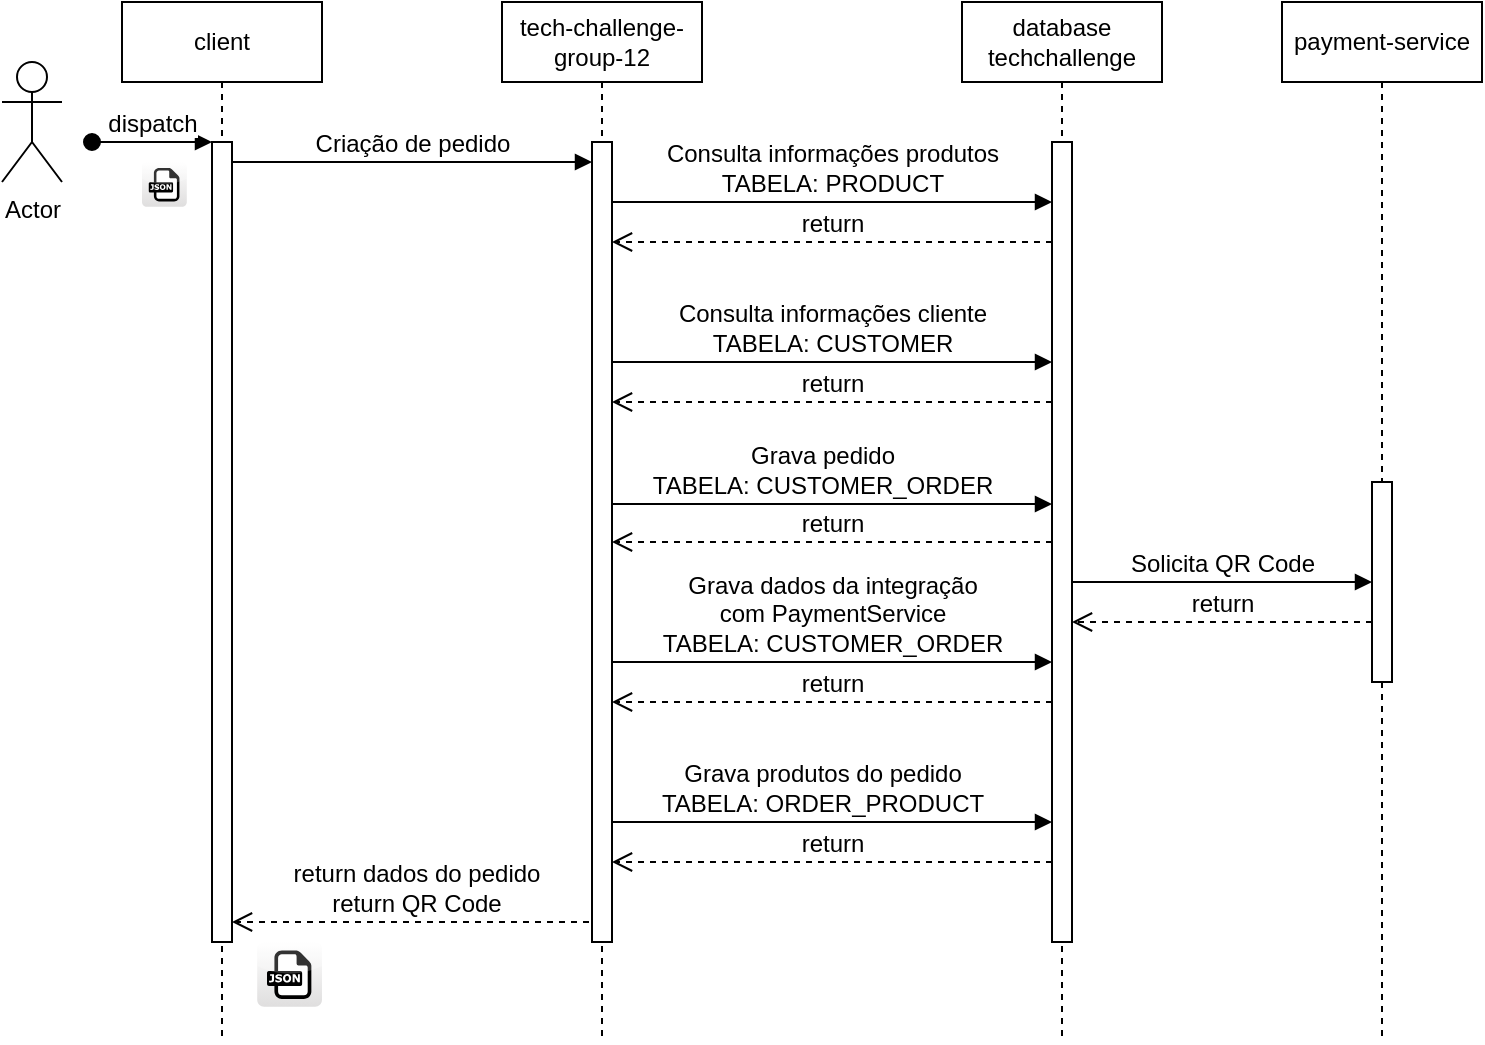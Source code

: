 <mxfile version="24.7.17">
  <diagram name="Page-1" id="2YBvvXClWsGukQMizWep">
    <mxGraphModel dx="1536" dy="547" grid="1" gridSize="10" guides="1" tooltips="1" connect="1" arrows="1" fold="1" page="1" pageScale="1" pageWidth="850" pageHeight="1100" math="0" shadow="0">
      <root>
        <mxCell id="0" />
        <mxCell id="1" parent="0" />
        <mxCell id="aM9ryv3xv72pqoxQDRHE-1" value="client" style="shape=umlLifeline;perimeter=lifelinePerimeter;whiteSpace=wrap;html=1;container=0;dropTarget=0;collapsible=0;recursiveResize=0;outlineConnect=0;portConstraint=eastwest;newEdgeStyle={&quot;edgeStyle&quot;:&quot;elbowEdgeStyle&quot;,&quot;elbow&quot;:&quot;vertical&quot;,&quot;curved&quot;:0,&quot;rounded&quot;:0};fontSize=12;" parent="1" vertex="1">
          <mxGeometry x="80" y="40" width="100" height="520" as="geometry" />
        </mxCell>
        <mxCell id="aM9ryv3xv72pqoxQDRHE-2" value="" style="html=1;points=[];perimeter=orthogonalPerimeter;outlineConnect=0;targetShapes=umlLifeline;portConstraint=eastwest;newEdgeStyle={&quot;edgeStyle&quot;:&quot;elbowEdgeStyle&quot;,&quot;elbow&quot;:&quot;vertical&quot;,&quot;curved&quot;:0,&quot;rounded&quot;:0};fontSize=12;" parent="aM9ryv3xv72pqoxQDRHE-1" vertex="1">
          <mxGeometry x="45" y="70" width="10" height="400" as="geometry" />
        </mxCell>
        <mxCell id="aM9ryv3xv72pqoxQDRHE-3" value="dispatch" style="html=1;verticalAlign=bottom;startArrow=oval;endArrow=block;startSize=8;edgeStyle=elbowEdgeStyle;elbow=vertical;curved=0;rounded=0;fontSize=12;" parent="aM9ryv3xv72pqoxQDRHE-1" target="aM9ryv3xv72pqoxQDRHE-2" edge="1">
          <mxGeometry relative="1" as="geometry">
            <mxPoint x="-15" y="70" as="sourcePoint" />
          </mxGeometry>
        </mxCell>
        <mxCell id="aM9ryv3xv72pqoxQDRHE-7" value="Criação de pedido" style="html=1;verticalAlign=bottom;endArrow=block;edgeStyle=elbowEdgeStyle;elbow=vertical;curved=0;rounded=0;fontSize=12;" parent="1" source="aM9ryv3xv72pqoxQDRHE-2" target="Ftf5trDqvGnBrvdmExgI-2" edge="1">
          <mxGeometry relative="1" as="geometry">
            <mxPoint x="235" y="130" as="sourcePoint" />
            <Array as="points">
              <mxPoint x="220" y="120" />
            </Array>
            <mxPoint x="305" y="120" as="targetPoint" />
          </mxGeometry>
        </mxCell>
        <mxCell id="aM9ryv3xv72pqoxQDRHE-8" value="return dados do pedido&lt;br style=&quot;font-size: 12px;&quot;&gt;return QR Code" style="html=1;verticalAlign=bottom;endArrow=open;dashed=1;endSize=8;edgeStyle=elbowEdgeStyle;elbow=vertical;curved=0;rounded=0;fontSize=12;" parent="1" edge="1">
          <mxGeometry relative="1" as="geometry">
            <mxPoint x="135" y="500" as="targetPoint" />
            <Array as="points">
              <mxPoint x="230" y="500" />
            </Array>
            <mxPoint x="319.5" y="500" as="sourcePoint" />
          </mxGeometry>
        </mxCell>
        <mxCell id="Ftf5trDqvGnBrvdmExgI-1" value="tech-challenge-group-12" style="shape=umlLifeline;perimeter=lifelinePerimeter;whiteSpace=wrap;html=1;container=0;dropTarget=0;collapsible=0;recursiveResize=0;outlineConnect=0;portConstraint=eastwest;newEdgeStyle={&quot;edgeStyle&quot;:&quot;elbowEdgeStyle&quot;,&quot;elbow&quot;:&quot;vertical&quot;,&quot;curved&quot;:0,&quot;rounded&quot;:0};fontSize=12;" vertex="1" parent="1">
          <mxGeometry x="270" y="40" width="100" height="520" as="geometry" />
        </mxCell>
        <mxCell id="Ftf5trDqvGnBrvdmExgI-2" value="" style="html=1;points=[];perimeter=orthogonalPerimeter;outlineConnect=0;targetShapes=umlLifeline;portConstraint=eastwest;newEdgeStyle={&quot;edgeStyle&quot;:&quot;elbowEdgeStyle&quot;,&quot;elbow&quot;:&quot;vertical&quot;,&quot;curved&quot;:0,&quot;rounded&quot;:0};fontSize=12;" vertex="1" parent="Ftf5trDqvGnBrvdmExgI-1">
          <mxGeometry x="45" y="70" width="10" height="400" as="geometry" />
        </mxCell>
        <mxCell id="Ftf5trDqvGnBrvdmExgI-13" value="database&lt;br style=&quot;font-size: 12px;&quot;&gt;techchallenge" style="shape=umlLifeline;perimeter=lifelinePerimeter;whiteSpace=wrap;html=1;container=0;dropTarget=0;collapsible=0;recursiveResize=0;outlineConnect=0;portConstraint=eastwest;newEdgeStyle={&quot;edgeStyle&quot;:&quot;elbowEdgeStyle&quot;,&quot;elbow&quot;:&quot;vertical&quot;,&quot;curved&quot;:0,&quot;rounded&quot;:0};fontSize=12;" vertex="1" parent="1">
          <mxGeometry x="500" y="40" width="100" height="520" as="geometry" />
        </mxCell>
        <mxCell id="Ftf5trDqvGnBrvdmExgI-14" value="" style="html=1;points=[];perimeter=orthogonalPerimeter;outlineConnect=0;targetShapes=umlLifeline;portConstraint=eastwest;newEdgeStyle={&quot;edgeStyle&quot;:&quot;elbowEdgeStyle&quot;,&quot;elbow&quot;:&quot;vertical&quot;,&quot;curved&quot;:0,&quot;rounded&quot;:0};fontSize=12;" vertex="1" parent="Ftf5trDqvGnBrvdmExgI-13">
          <mxGeometry x="45" y="70" width="10" height="400" as="geometry" />
        </mxCell>
        <mxCell id="Ftf5trDqvGnBrvdmExgI-15" value="Consulta informações produtos&lt;div style=&quot;font-size: 12px;&quot;&gt;TABELA:&amp;nbsp;PRODUCT&lt;/div&gt;" style="html=1;verticalAlign=bottom;endArrow=block;edgeStyle=elbowEdgeStyle;elbow=vertical;curved=0;rounded=0;fontSize=12;" edge="1" parent="1" source="Ftf5trDqvGnBrvdmExgI-2" target="Ftf5trDqvGnBrvdmExgI-14">
          <mxGeometry relative="1" as="geometry">
            <mxPoint x="350" y="140" as="sourcePoint" />
            <Array as="points">
              <mxPoint x="435" y="140" />
            </Array>
            <mxPoint x="530" y="140" as="targetPoint" />
          </mxGeometry>
        </mxCell>
        <mxCell id="Ftf5trDqvGnBrvdmExgI-16" value="return" style="html=1;verticalAlign=bottom;endArrow=open;dashed=1;endSize=8;edgeStyle=elbowEdgeStyle;elbow=vertical;curved=0;rounded=0;fontSize=12;" edge="1" parent="1" source="Ftf5trDqvGnBrvdmExgI-14">
          <mxGeometry relative="1" as="geometry">
            <mxPoint x="325" y="160" as="targetPoint" />
            <Array as="points">
              <mxPoint x="415" y="160" />
            </Array>
            <mxPoint x="505" y="160" as="sourcePoint" />
          </mxGeometry>
        </mxCell>
        <mxCell id="Ftf5trDqvGnBrvdmExgI-17" value="Consulta informações cliente&lt;div style=&quot;font-size: 12px;&quot;&gt;TABELA:&amp;nbsp;CUSTOMER&lt;/div&gt;" style="html=1;verticalAlign=bottom;endArrow=block;edgeStyle=elbowEdgeStyle;elbow=vertical;curved=0;rounded=0;fontSize=12;" edge="1" parent="1" source="Ftf5trDqvGnBrvdmExgI-2" target="Ftf5trDqvGnBrvdmExgI-14">
          <mxGeometry relative="1" as="geometry">
            <mxPoint x="360" y="220" as="sourcePoint" />
            <Array as="points">
              <mxPoint x="470" y="220" />
            </Array>
            <mxPoint x="540" y="220" as="targetPoint" />
          </mxGeometry>
        </mxCell>
        <mxCell id="Ftf5trDqvGnBrvdmExgI-18" value="return" style="html=1;verticalAlign=bottom;endArrow=open;dashed=1;endSize=8;edgeStyle=elbowEdgeStyle;elbow=vertical;curved=0;rounded=0;fontSize=12;" edge="1" parent="1" source="Ftf5trDqvGnBrvdmExgI-14">
          <mxGeometry relative="1" as="geometry">
            <mxPoint x="325" y="240" as="targetPoint" />
            <Array as="points">
              <mxPoint x="400" y="240" />
            </Array>
            <mxPoint x="505" y="240" as="sourcePoint" />
          </mxGeometry>
        </mxCell>
        <mxCell id="Ftf5trDqvGnBrvdmExgI-19" value="Grava pedido&lt;div style=&quot;font-size: 12px;&quot;&gt;TABELA:&amp;nbsp;CUSTOMER_ORDER&lt;/div&gt;" style="html=1;verticalAlign=bottom;endArrow=block;edgeStyle=elbowEdgeStyle;elbow=vertical;curved=0;rounded=0;fontSize=12;" edge="1" parent="1" target="Ftf5trDqvGnBrvdmExgI-14">
          <mxGeometry relative="1" as="geometry">
            <mxPoint x="325" y="281" as="sourcePoint" />
            <Array as="points">
              <mxPoint x="320" y="291" />
            </Array>
            <mxPoint x="505" y="281" as="targetPoint" />
          </mxGeometry>
        </mxCell>
        <mxCell id="Ftf5trDqvGnBrvdmExgI-20" value="return" style="html=1;verticalAlign=bottom;endArrow=open;dashed=1;endSize=8;edgeStyle=elbowEdgeStyle;elbow=vertical;curved=0;rounded=0;fontSize=12;" edge="1" parent="1" source="Ftf5trDqvGnBrvdmExgI-14">
          <mxGeometry relative="1" as="geometry">
            <mxPoint x="325" y="310.0" as="targetPoint" />
            <Array as="points">
              <mxPoint x="375" y="310" />
            </Array>
            <mxPoint x="505" y="310.0" as="sourcePoint" />
          </mxGeometry>
        </mxCell>
        <mxCell id="Ftf5trDqvGnBrvdmExgI-24" value="Grava produtos do pedido&lt;div style=&quot;font-size: 12px;&quot;&gt;TABELA:&amp;nbsp;ORDER_PRODUCT&lt;/div&gt;" style="html=1;verticalAlign=bottom;endArrow=block;edgeStyle=elbowEdgeStyle;elbow=vertical;curved=0;rounded=0;fontSize=12;" edge="1" parent="1" target="Ftf5trDqvGnBrvdmExgI-14">
          <mxGeometry relative="1" as="geometry">
            <mxPoint x="325" y="440" as="sourcePoint" />
            <Array as="points">
              <mxPoint x="420" y="450" />
            </Array>
            <mxPoint x="505" y="450" as="targetPoint" />
          </mxGeometry>
        </mxCell>
        <mxCell id="Ftf5trDqvGnBrvdmExgI-25" value="return" style="html=1;verticalAlign=bottom;endArrow=open;dashed=1;endSize=8;edgeStyle=elbowEdgeStyle;elbow=vertical;curved=0;rounded=0;fontSize=12;" edge="1" parent="1" source="Ftf5trDqvGnBrvdmExgI-14">
          <mxGeometry relative="1" as="geometry">
            <mxPoint x="325" y="470" as="targetPoint" />
            <Array as="points">
              <mxPoint x="380" y="470" />
            </Array>
            <mxPoint x="505" y="470" as="sourcePoint" />
          </mxGeometry>
        </mxCell>
        <mxCell id="Ftf5trDqvGnBrvdmExgI-27" value="payment-service" style="shape=umlLifeline;perimeter=lifelinePerimeter;whiteSpace=wrap;html=1;container=0;dropTarget=0;collapsible=0;recursiveResize=0;outlineConnect=0;portConstraint=eastwest;newEdgeStyle={&quot;edgeStyle&quot;:&quot;elbowEdgeStyle&quot;,&quot;elbow&quot;:&quot;vertical&quot;,&quot;curved&quot;:0,&quot;rounded&quot;:0};fontSize=12;" vertex="1" parent="1">
          <mxGeometry x="660" y="40" width="100" height="520" as="geometry" />
        </mxCell>
        <mxCell id="Ftf5trDqvGnBrvdmExgI-28" value="" style="html=1;points=[];perimeter=orthogonalPerimeter;outlineConnect=0;targetShapes=umlLifeline;portConstraint=eastwest;newEdgeStyle={&quot;edgeStyle&quot;:&quot;elbowEdgeStyle&quot;,&quot;elbow&quot;:&quot;vertical&quot;,&quot;curved&quot;:0,&quot;rounded&quot;:0};fontSize=12;" vertex="1" parent="Ftf5trDqvGnBrvdmExgI-27">
          <mxGeometry x="45" y="240" width="10" height="100" as="geometry" />
        </mxCell>
        <mxCell id="Ftf5trDqvGnBrvdmExgI-29" value="Grava dados da integração&lt;br style=&quot;font-size: 12px;&quot;&gt;com PaymentService&lt;br style=&quot;font-size: 12px;&quot;&gt;&lt;div style=&quot;font-size: 12px;&quot;&gt;TABELA:&amp;nbsp;CUSTOMER_ORDER&lt;/div&gt;" style="html=1;verticalAlign=bottom;endArrow=block;edgeStyle=elbowEdgeStyle;elbow=vertical;curved=0;rounded=0;fontSize=12;" edge="1" parent="1" source="Ftf5trDqvGnBrvdmExgI-2" target="Ftf5trDqvGnBrvdmExgI-14">
          <mxGeometry relative="1" as="geometry">
            <mxPoint x="330" y="360" as="sourcePoint" />
            <Array as="points">
              <mxPoint x="425" y="370" />
            </Array>
            <mxPoint x="510" y="370" as="targetPoint" />
          </mxGeometry>
        </mxCell>
        <mxCell id="Ftf5trDqvGnBrvdmExgI-30" value="return" style="html=1;verticalAlign=bottom;endArrow=open;dashed=1;endSize=8;edgeStyle=elbowEdgeStyle;elbow=vertical;curved=0;rounded=0;fontSize=12;" edge="1" parent="1" source="Ftf5trDqvGnBrvdmExgI-14" target="Ftf5trDqvGnBrvdmExgI-2">
          <mxGeometry relative="1" as="geometry">
            <mxPoint x="330" y="390" as="targetPoint" />
            <Array as="points">
              <mxPoint x="385" y="390" />
            </Array>
            <mxPoint x="510" y="390" as="sourcePoint" />
          </mxGeometry>
        </mxCell>
        <mxCell id="Ftf5trDqvGnBrvdmExgI-31" value="Solicita QR Code" style="html=1;verticalAlign=bottom;endArrow=block;edgeStyle=elbowEdgeStyle;elbow=vertical;curved=0;rounded=0;fontSize=12;" edge="1" parent="1">
          <mxGeometry relative="1" as="geometry">
            <mxPoint x="555" y="330" as="sourcePoint" />
            <Array as="points">
              <mxPoint x="565" y="330" />
            </Array>
            <mxPoint x="705" y="330" as="targetPoint" />
          </mxGeometry>
        </mxCell>
        <mxCell id="Ftf5trDqvGnBrvdmExgI-32" value="return" style="html=1;verticalAlign=bottom;endArrow=open;dashed=1;endSize=8;edgeStyle=elbowEdgeStyle;elbow=vertical;curved=0;rounded=0;fontSize=12;" edge="1" parent="1">
          <mxGeometry relative="1" as="geometry">
            <mxPoint x="555" y="350" as="targetPoint" />
            <Array as="points">
              <mxPoint x="690" y="350" />
            </Array>
            <mxPoint x="705" y="350" as="sourcePoint" />
          </mxGeometry>
        </mxCell>
        <mxCell id="Ftf5trDqvGnBrvdmExgI-33" value="" style="dashed=0;outlineConnect=0;html=1;align=center;labelPosition=center;verticalLabelPosition=bottom;verticalAlign=top;shape=mxgraph.webicons.json;gradientColor=#DFDEDE;fontSize=12;" vertex="1" parent="1">
          <mxGeometry x="90" y="120" width="22.4" height="22.4" as="geometry" />
        </mxCell>
        <mxCell id="Ftf5trDqvGnBrvdmExgI-34" value="" style="dashed=0;outlineConnect=0;html=1;align=center;labelPosition=center;verticalLabelPosition=bottom;verticalAlign=top;shape=mxgraph.webicons.json;gradientColor=#DFDEDE;fontSize=12;" vertex="1" parent="1">
          <mxGeometry x="147.6" y="510" width="32.4" height="32.4" as="geometry" />
        </mxCell>
        <mxCell id="Ftf5trDqvGnBrvdmExgI-35" value="Actor" style="shape=umlActor;verticalLabelPosition=bottom;verticalAlign=top;html=1;outlineConnect=0;fontSize=12;" vertex="1" parent="1">
          <mxGeometry x="20" y="70" width="30" height="60" as="geometry" />
        </mxCell>
      </root>
    </mxGraphModel>
  </diagram>
</mxfile>
